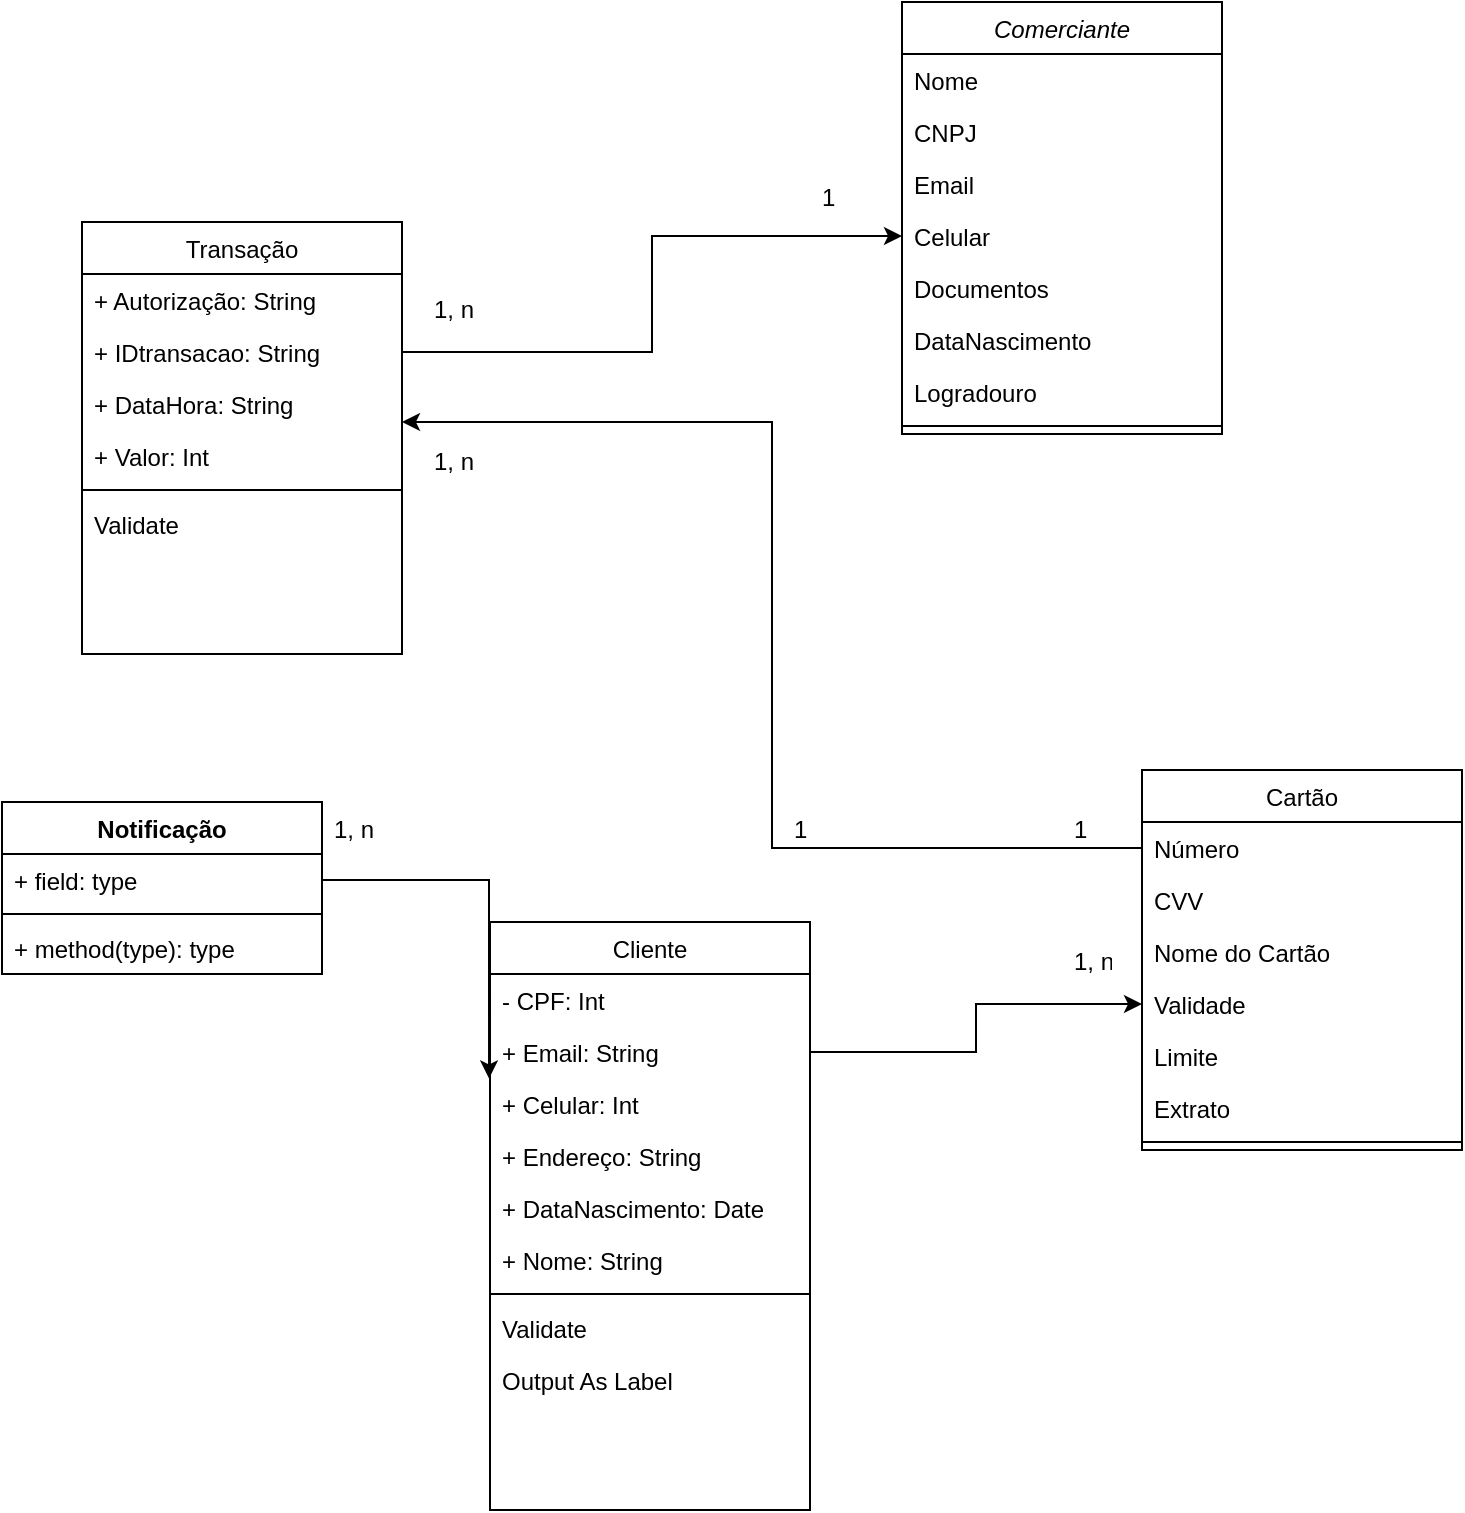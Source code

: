 <mxfile version="24.7.6">
  <diagram id="C5RBs43oDa-KdzZeNtuy" name="Page-1">
    <mxGraphModel dx="839" dy="454" grid="1" gridSize="10" guides="1" tooltips="1" connect="1" arrows="1" fold="1" page="1" pageScale="1" pageWidth="827" pageHeight="1169" background="none" math="0" shadow="0">
      <root>
        <mxCell id="WIyWlLk6GJQsqaUBKTNV-0" />
        <mxCell id="WIyWlLk6GJQsqaUBKTNV-1" parent="WIyWlLk6GJQsqaUBKTNV-0" />
        <mxCell id="zkfFHV4jXpPFQw0GAbJ--17" value="Cartão" style="swimlane;fontStyle=0;align=center;verticalAlign=top;childLayout=stackLayout;horizontal=1;startSize=26;horizontalStack=0;resizeParent=1;resizeLast=0;collapsible=1;marginBottom=0;rounded=0;shadow=0;strokeWidth=1;" parent="WIyWlLk6GJQsqaUBKTNV-1" vertex="1">
          <mxGeometry x="580" y="394" width="160" height="190" as="geometry">
            <mxRectangle x="550" y="140" width="160" height="26" as="alternateBounds" />
          </mxGeometry>
        </mxCell>
        <mxCell id="zkfFHV4jXpPFQw0GAbJ--18" value="Número" style="text;align=left;verticalAlign=top;spacingLeft=4;spacingRight=4;overflow=hidden;rotatable=0;points=[[0,0.5],[1,0.5]];portConstraint=eastwest;" parent="zkfFHV4jXpPFQw0GAbJ--17" vertex="1">
          <mxGeometry y="26" width="160" height="26" as="geometry" />
        </mxCell>
        <mxCell id="zkfFHV4jXpPFQw0GAbJ--19" value="CVV" style="text;align=left;verticalAlign=top;spacingLeft=4;spacingRight=4;overflow=hidden;rotatable=0;points=[[0,0.5],[1,0.5]];portConstraint=eastwest;rounded=0;shadow=0;html=0;" parent="zkfFHV4jXpPFQw0GAbJ--17" vertex="1">
          <mxGeometry y="52" width="160" height="26" as="geometry" />
        </mxCell>
        <mxCell id="zkfFHV4jXpPFQw0GAbJ--20" value="Nome do Cartão" style="text;align=left;verticalAlign=top;spacingLeft=4;spacingRight=4;overflow=hidden;rotatable=0;points=[[0,0.5],[1,0.5]];portConstraint=eastwest;rounded=0;shadow=0;html=0;" parent="zkfFHV4jXpPFQw0GAbJ--17" vertex="1">
          <mxGeometry y="78" width="160" height="26" as="geometry" />
        </mxCell>
        <mxCell id="zkfFHV4jXpPFQw0GAbJ--21" value="Validade" style="text;align=left;verticalAlign=top;spacingLeft=4;spacingRight=4;overflow=hidden;rotatable=0;points=[[0,0.5],[1,0.5]];portConstraint=eastwest;rounded=0;shadow=0;html=0;" parent="zkfFHV4jXpPFQw0GAbJ--17" vertex="1">
          <mxGeometry y="104" width="160" height="26" as="geometry" />
        </mxCell>
        <mxCell id="eH5HiRFZBfSwom5E0LmR-45" value="Limite" style="text;align=left;verticalAlign=top;spacingLeft=4;spacingRight=4;overflow=hidden;rotatable=0;points=[[0,0.5],[1,0.5]];portConstraint=eastwest;rounded=0;shadow=0;html=0;" parent="zkfFHV4jXpPFQw0GAbJ--17" vertex="1">
          <mxGeometry y="130" width="160" height="26" as="geometry" />
        </mxCell>
        <mxCell id="eH5HiRFZBfSwom5E0LmR-55" value="Extrato" style="text;align=left;verticalAlign=top;spacingLeft=4;spacingRight=4;overflow=hidden;rotatable=0;points=[[0,0.5],[1,0.5]];portConstraint=eastwest;rounded=0;shadow=0;html=0;" parent="zkfFHV4jXpPFQw0GAbJ--17" vertex="1">
          <mxGeometry y="156" width="160" height="26" as="geometry" />
        </mxCell>
        <mxCell id="zkfFHV4jXpPFQw0GAbJ--23" value="" style="line;html=1;strokeWidth=1;align=left;verticalAlign=middle;spacingTop=-1;spacingLeft=3;spacingRight=3;rotatable=0;labelPosition=right;points=[];portConstraint=eastwest;" parent="zkfFHV4jXpPFQw0GAbJ--17" vertex="1">
          <mxGeometry y="182" width="160" height="8" as="geometry" />
        </mxCell>
        <mxCell id="eH5HiRFZBfSwom5E0LmR-21" value="Transação" style="swimlane;fontStyle=0;align=center;verticalAlign=top;childLayout=stackLayout;horizontal=1;startSize=26;horizontalStack=0;resizeParent=1;resizeLast=0;collapsible=1;marginBottom=0;rounded=0;shadow=0;strokeWidth=1;" parent="WIyWlLk6GJQsqaUBKTNV-1" vertex="1">
          <mxGeometry x="50" y="120" width="160" height="216" as="geometry">
            <mxRectangle x="550" y="140" width="160" height="26" as="alternateBounds" />
          </mxGeometry>
        </mxCell>
        <mxCell id="eH5HiRFZBfSwom5E0LmR-22" value="+ Autorização: String" style="text;align=left;verticalAlign=top;spacingLeft=4;spacingRight=4;overflow=hidden;rotatable=0;points=[[0,0.5],[1,0.5]];portConstraint=eastwest;" parent="eH5HiRFZBfSwom5E0LmR-21" vertex="1">
          <mxGeometry y="26" width="160" height="26" as="geometry" />
        </mxCell>
        <mxCell id="eH5HiRFZBfSwom5E0LmR-23" value="+ IDtransacao: String" style="text;align=left;verticalAlign=top;spacingLeft=4;spacingRight=4;overflow=hidden;rotatable=0;points=[[0,0.5],[1,0.5]];portConstraint=eastwest;rounded=0;shadow=0;html=0;" parent="eH5HiRFZBfSwom5E0LmR-21" vertex="1">
          <mxGeometry y="52" width="160" height="26" as="geometry" />
        </mxCell>
        <mxCell id="eH5HiRFZBfSwom5E0LmR-25" value="+ DataHora: String" style="text;align=left;verticalAlign=top;spacingLeft=4;spacingRight=4;overflow=hidden;rotatable=0;points=[[0,0.5],[1,0.5]];portConstraint=eastwest;rounded=0;shadow=0;html=0;" parent="eH5HiRFZBfSwom5E0LmR-21" vertex="1">
          <mxGeometry y="78" width="160" height="26" as="geometry" />
        </mxCell>
        <mxCell id="eH5HiRFZBfSwom5E0LmR-26" value="+ Valor: Int" style="text;align=left;verticalAlign=top;spacingLeft=4;spacingRight=4;overflow=hidden;rotatable=0;points=[[0,0.5],[1,0.5]];portConstraint=eastwest;rounded=0;shadow=0;html=0;" parent="eH5HiRFZBfSwom5E0LmR-21" vertex="1">
          <mxGeometry y="104" width="160" height="26" as="geometry" />
        </mxCell>
        <mxCell id="eH5HiRFZBfSwom5E0LmR-27" value="" style="line;html=1;strokeWidth=1;align=left;verticalAlign=middle;spacingTop=-1;spacingLeft=3;spacingRight=3;rotatable=0;labelPosition=right;points=[];portConstraint=eastwest;" parent="eH5HiRFZBfSwom5E0LmR-21" vertex="1">
          <mxGeometry y="130" width="160" height="8" as="geometry" />
        </mxCell>
        <mxCell id="eH5HiRFZBfSwom5E0LmR-28" value="Validate" style="text;align=left;verticalAlign=top;spacingLeft=4;spacingRight=4;overflow=hidden;rotatable=0;points=[[0,0.5],[1,0.5]];portConstraint=eastwest;" parent="eH5HiRFZBfSwom5E0LmR-21" vertex="1">
          <mxGeometry y="138" width="160" height="26" as="geometry" />
        </mxCell>
        <mxCell id="eH5HiRFZBfSwom5E0LmR-41" value="Notificação" style="swimlane;fontStyle=1;align=center;verticalAlign=top;childLayout=stackLayout;horizontal=1;startSize=26;horizontalStack=0;resizeParent=1;resizeParentMax=0;resizeLast=0;collapsible=1;marginBottom=0;whiteSpace=wrap;html=1;" parent="WIyWlLk6GJQsqaUBKTNV-1" vertex="1">
          <mxGeometry x="10" y="410" width="160" height="86" as="geometry" />
        </mxCell>
        <mxCell id="eH5HiRFZBfSwom5E0LmR-42" value="+ field: type" style="text;strokeColor=none;fillColor=none;align=left;verticalAlign=top;spacingLeft=4;spacingRight=4;overflow=hidden;rotatable=0;points=[[0,0.5],[1,0.5]];portConstraint=eastwest;whiteSpace=wrap;html=1;" parent="eH5HiRFZBfSwom5E0LmR-41" vertex="1">
          <mxGeometry y="26" width="160" height="26" as="geometry" />
        </mxCell>
        <mxCell id="eH5HiRFZBfSwom5E0LmR-43" value="" style="line;strokeWidth=1;fillColor=none;align=left;verticalAlign=middle;spacingTop=-1;spacingLeft=3;spacingRight=3;rotatable=0;labelPosition=right;points=[];portConstraint=eastwest;strokeColor=inherit;" parent="eH5HiRFZBfSwom5E0LmR-41" vertex="1">
          <mxGeometry y="52" width="160" height="8" as="geometry" />
        </mxCell>
        <mxCell id="eH5HiRFZBfSwom5E0LmR-44" value="+ method(type): type" style="text;strokeColor=none;fillColor=none;align=left;verticalAlign=top;spacingLeft=4;spacingRight=4;overflow=hidden;rotatable=0;points=[[0,0.5],[1,0.5]];portConstraint=eastwest;whiteSpace=wrap;html=1;" parent="eH5HiRFZBfSwom5E0LmR-41" vertex="1">
          <mxGeometry y="60" width="160" height="26" as="geometry" />
        </mxCell>
        <mxCell id="eH5HiRFZBfSwom5E0LmR-46" value="Comerciante" style="swimlane;fontStyle=2;align=center;verticalAlign=top;childLayout=stackLayout;horizontal=1;startSize=26;horizontalStack=0;resizeParent=1;resizeLast=0;collapsible=1;marginBottom=0;rounded=0;shadow=0;strokeWidth=1;" parent="WIyWlLk6GJQsqaUBKTNV-1" vertex="1">
          <mxGeometry x="460" y="10" width="160" height="216" as="geometry">
            <mxRectangle x="230" y="140" width="160" height="26" as="alternateBounds" />
          </mxGeometry>
        </mxCell>
        <mxCell id="eH5HiRFZBfSwom5E0LmR-47" value="Nome " style="text;align=left;verticalAlign=top;spacingLeft=4;spacingRight=4;overflow=hidden;rotatable=0;points=[[0,0.5],[1,0.5]];portConstraint=eastwest;" parent="eH5HiRFZBfSwom5E0LmR-46" vertex="1">
          <mxGeometry y="26" width="160" height="26" as="geometry" />
        </mxCell>
        <mxCell id="eH5HiRFZBfSwom5E0LmR-48" value="CNPJ" style="text;align=left;verticalAlign=top;spacingLeft=4;spacingRight=4;overflow=hidden;rotatable=0;points=[[0,0.5],[1,0.5]];portConstraint=eastwest;rounded=0;shadow=0;html=0;" parent="eH5HiRFZBfSwom5E0LmR-46" vertex="1">
          <mxGeometry y="52" width="160" height="26" as="geometry" />
        </mxCell>
        <mxCell id="eH5HiRFZBfSwom5E0LmR-49" value="Email" style="text;align=left;verticalAlign=top;spacingLeft=4;spacingRight=4;overflow=hidden;rotatable=0;points=[[0,0.5],[1,0.5]];portConstraint=eastwest;rounded=0;shadow=0;html=0;" parent="eH5HiRFZBfSwom5E0LmR-46" vertex="1">
          <mxGeometry y="78" width="160" height="26" as="geometry" />
        </mxCell>
        <mxCell id="eH5HiRFZBfSwom5E0LmR-50" value="Celular" style="text;align=left;verticalAlign=top;spacingLeft=4;spacingRight=4;overflow=hidden;rotatable=0;points=[[0,0.5],[1,0.5]];portConstraint=eastwest;rounded=0;shadow=0;html=0;" parent="eH5HiRFZBfSwom5E0LmR-46" vertex="1">
          <mxGeometry y="104" width="160" height="26" as="geometry" />
        </mxCell>
        <mxCell id="eH5HiRFZBfSwom5E0LmR-51" value="Documentos" style="text;align=left;verticalAlign=top;spacingLeft=4;spacingRight=4;overflow=hidden;rotatable=0;points=[[0,0.5],[1,0.5]];portConstraint=eastwest;rounded=0;shadow=0;html=0;" parent="eH5HiRFZBfSwom5E0LmR-46" vertex="1">
          <mxGeometry y="130" width="160" height="26" as="geometry" />
        </mxCell>
        <mxCell id="eH5HiRFZBfSwom5E0LmR-52" value="DataNascimento" style="text;align=left;verticalAlign=top;spacingLeft=4;spacingRight=4;overflow=hidden;rotatable=0;points=[[0,0.5],[1,0.5]];portConstraint=eastwest;rounded=0;shadow=0;html=0;" parent="eH5HiRFZBfSwom5E0LmR-46" vertex="1">
          <mxGeometry y="156" width="160" height="26" as="geometry" />
        </mxCell>
        <mxCell id="eH5HiRFZBfSwom5E0LmR-53" value="Logradouro" style="text;align=left;verticalAlign=top;spacingLeft=4;spacingRight=4;overflow=hidden;rotatable=0;points=[[0,0.5],[1,0.5]];portConstraint=eastwest;rounded=0;shadow=0;html=0;" parent="eH5HiRFZBfSwom5E0LmR-46" vertex="1">
          <mxGeometry y="182" width="160" height="26" as="geometry" />
        </mxCell>
        <mxCell id="eH5HiRFZBfSwom5E0LmR-54" value="" style="line;html=1;strokeWidth=1;align=left;verticalAlign=middle;spacingTop=-1;spacingLeft=3;spacingRight=3;rotatable=0;labelPosition=right;points=[];portConstraint=eastwest;" parent="eH5HiRFZBfSwom5E0LmR-46" vertex="1">
          <mxGeometry y="208" width="160" height="8" as="geometry" />
        </mxCell>
        <mxCell id="eH5HiRFZBfSwom5E0LmR-66" value="Cliente" style="swimlane;fontStyle=0;align=center;verticalAlign=top;childLayout=stackLayout;horizontal=1;startSize=26;horizontalStack=0;resizeParent=1;resizeLast=0;collapsible=1;marginBottom=0;rounded=0;shadow=0;strokeWidth=1;" parent="WIyWlLk6GJQsqaUBKTNV-1" vertex="1">
          <mxGeometry x="254" y="470" width="160" height="294" as="geometry">
            <mxRectangle x="550" y="140" width="160" height="26" as="alternateBounds" />
          </mxGeometry>
        </mxCell>
        <mxCell id="eH5HiRFZBfSwom5E0LmR-81" value="- CPF: Int" style="text;align=left;verticalAlign=top;spacingLeft=4;spacingRight=4;overflow=hidden;rotatable=0;points=[[0,0.5],[1,0.5]];portConstraint=eastwest;rounded=0;shadow=0;html=0;" parent="eH5HiRFZBfSwom5E0LmR-66" vertex="1">
          <mxGeometry y="26" width="160" height="26" as="geometry" />
        </mxCell>
        <mxCell id="eH5HiRFZBfSwom5E0LmR-82" value="+ Email: String" style="text;align=left;verticalAlign=top;spacingLeft=4;spacingRight=4;overflow=hidden;rotatable=0;points=[[0,0.5],[1,0.5]];portConstraint=eastwest;rounded=0;shadow=0;html=0;" parent="eH5HiRFZBfSwom5E0LmR-66" vertex="1">
          <mxGeometry y="52" width="160" height="26" as="geometry" />
        </mxCell>
        <mxCell id="eH5HiRFZBfSwom5E0LmR-83" value="+ Celular: Int" style="text;align=left;verticalAlign=top;spacingLeft=4;spacingRight=4;overflow=hidden;rotatable=0;points=[[0,0.5],[1,0.5]];portConstraint=eastwest;rounded=0;shadow=0;html=0;" parent="eH5HiRFZBfSwom5E0LmR-66" vertex="1">
          <mxGeometry y="78" width="160" height="26" as="geometry" />
        </mxCell>
        <mxCell id="eH5HiRFZBfSwom5E0LmR-85" value="+ Endereço: String" style="text;align=left;verticalAlign=top;spacingLeft=4;spacingRight=4;overflow=hidden;rotatable=0;points=[[0,0.5],[1,0.5]];portConstraint=eastwest;rounded=0;shadow=0;html=0;" parent="eH5HiRFZBfSwom5E0LmR-66" vertex="1">
          <mxGeometry y="104" width="160" height="26" as="geometry" />
        </mxCell>
        <mxCell id="eH5HiRFZBfSwom5E0LmR-84" value="+ DataNascimento: Date" style="text;align=left;verticalAlign=top;spacingLeft=4;spacingRight=4;overflow=hidden;rotatable=0;points=[[0,0.5],[1,0.5]];portConstraint=eastwest;rounded=0;shadow=0;html=0;" parent="eH5HiRFZBfSwom5E0LmR-66" vertex="1">
          <mxGeometry y="130" width="160" height="26" as="geometry" />
        </mxCell>
        <mxCell id="eH5HiRFZBfSwom5E0LmR-71" value="+ Nome: String" style="text;align=left;verticalAlign=top;spacingLeft=4;spacingRight=4;overflow=hidden;rotatable=0;points=[[0,0.5],[1,0.5]];portConstraint=eastwest;rounded=0;shadow=0;html=0;" parent="eH5HiRFZBfSwom5E0LmR-66" vertex="1">
          <mxGeometry y="156" width="160" height="26" as="geometry" />
        </mxCell>
        <mxCell id="eH5HiRFZBfSwom5E0LmR-72" value="" style="line;html=1;strokeWidth=1;align=left;verticalAlign=middle;spacingTop=-1;spacingLeft=3;spacingRight=3;rotatable=0;labelPosition=right;points=[];portConstraint=eastwest;" parent="eH5HiRFZBfSwom5E0LmR-66" vertex="1">
          <mxGeometry y="182" width="160" height="8" as="geometry" />
        </mxCell>
        <mxCell id="eH5HiRFZBfSwom5E0LmR-73" value="Validate" style="text;align=left;verticalAlign=top;spacingLeft=4;spacingRight=4;overflow=hidden;rotatable=0;points=[[0,0.5],[1,0.5]];portConstraint=eastwest;" parent="eH5HiRFZBfSwom5E0LmR-66" vertex="1">
          <mxGeometry y="190" width="160" height="26" as="geometry" />
        </mxCell>
        <mxCell id="eH5HiRFZBfSwom5E0LmR-74" value="Output As Label" style="text;align=left;verticalAlign=top;spacingLeft=4;spacingRight=4;overflow=hidden;rotatable=0;points=[[0,0.5],[1,0.5]];portConstraint=eastwest;" parent="eH5HiRFZBfSwom5E0LmR-66" vertex="1">
          <mxGeometry y="216" width="160" height="26" as="geometry" />
        </mxCell>
        <mxCell id="eH5HiRFZBfSwom5E0LmR-89" style="edgeStyle=orthogonalEdgeStyle;rounded=0;orthogonalLoop=1;jettySize=auto;html=1;entryX=0;entryY=0.5;entryDx=0;entryDy=0;targetPerimeterSpacing=0;" parent="WIyWlLk6GJQsqaUBKTNV-1" source="eH5HiRFZBfSwom5E0LmR-82" target="zkfFHV4jXpPFQw0GAbJ--21" edge="1">
          <mxGeometry relative="1" as="geometry">
            <mxPoint x="530" y="526" as="targetPoint" />
          </mxGeometry>
        </mxCell>
        <mxCell id="eH5HiRFZBfSwom5E0LmR-90" value="1" style="text;align=left;verticalAlign=top;spacingLeft=4;spacingRight=4;overflow=hidden;rotatable=0;points=[[0,0.5],[1,0.5]];portConstraint=eastwest;rounded=0;shadow=0;html=0;" parent="WIyWlLk6GJQsqaUBKTNV-1" vertex="1">
          <mxGeometry x="400" y="410" width="76" height="26" as="geometry" />
        </mxCell>
        <mxCell id="eH5HiRFZBfSwom5E0LmR-92" value="1, n" style="text;align=left;verticalAlign=top;spacingLeft=4;spacingRight=4;overflow=hidden;rotatable=0;points=[[0,0.5],[1,0.5]];portConstraint=eastwest;rounded=0;shadow=0;html=0;" parent="WIyWlLk6GJQsqaUBKTNV-1" vertex="1">
          <mxGeometry x="540" y="476" width="30" height="26" as="geometry" />
        </mxCell>
        <mxCell id="eH5HiRFZBfSwom5E0LmR-94" style="edgeStyle=orthogonalEdgeStyle;rounded=0;orthogonalLoop=1;jettySize=auto;html=1;exitX=1;exitY=0.5;exitDx=0;exitDy=0;" parent="WIyWlLk6GJQsqaUBKTNV-1" source="eH5HiRFZBfSwom5E0LmR-23" target="eH5HiRFZBfSwom5E0LmR-50" edge="1">
          <mxGeometry relative="1" as="geometry" />
        </mxCell>
        <mxCell id="eH5HiRFZBfSwom5E0LmR-95" value="1, n" style="text;align=left;verticalAlign=top;spacingLeft=4;spacingRight=4;overflow=hidden;rotatable=0;points=[[0,0.5],[1,0.5]];portConstraint=eastwest;rounded=0;shadow=0;html=0;" parent="WIyWlLk6GJQsqaUBKTNV-1" vertex="1">
          <mxGeometry x="220" y="226" width="76" height="26" as="geometry" />
        </mxCell>
        <mxCell id="eH5HiRFZBfSwom5E0LmR-96" value="1" style="text;align=left;verticalAlign=top;spacingLeft=4;spacingRight=4;overflow=hidden;rotatable=0;points=[[0,0.5],[1,0.5]];portConstraint=eastwest;rounded=0;shadow=0;html=0;" parent="WIyWlLk6GJQsqaUBKTNV-1" vertex="1">
          <mxGeometry x="414" y="94" width="76" height="26" as="geometry" />
        </mxCell>
        <mxCell id="eH5HiRFZBfSwom5E0LmR-97" value="1" style="text;align=left;verticalAlign=top;spacingLeft=4;spacingRight=4;overflow=hidden;rotatable=0;points=[[0,0.5],[1,0.5]];portConstraint=eastwest;rounded=0;shadow=0;html=0;" parent="WIyWlLk6GJQsqaUBKTNV-1" vertex="1">
          <mxGeometry x="540" y="410" width="76" height="26" as="geometry" />
        </mxCell>
        <mxCell id="eH5HiRFZBfSwom5E0LmR-98" value="1, n" style="text;align=left;verticalAlign=top;spacingLeft=4;spacingRight=4;overflow=hidden;rotatable=0;points=[[0,0.5],[1,0.5]];portConstraint=eastwest;rounded=0;shadow=0;html=0;" parent="WIyWlLk6GJQsqaUBKTNV-1" vertex="1">
          <mxGeometry x="220" y="150" width="76" height="26" as="geometry" />
        </mxCell>
        <mxCell id="eH5HiRFZBfSwom5E0LmR-100" style="edgeStyle=orthogonalEdgeStyle;rounded=0;orthogonalLoop=1;jettySize=auto;html=1;exitX=1;exitY=0.5;exitDx=0;exitDy=0;entryX=-0.003;entryY=0.009;entryDx=0;entryDy=0;entryPerimeter=0;" parent="WIyWlLk6GJQsqaUBKTNV-1" source="eH5HiRFZBfSwom5E0LmR-42" target="eH5HiRFZBfSwom5E0LmR-83" edge="1">
          <mxGeometry relative="1" as="geometry">
            <Array as="points">
              <mxPoint x="253" y="449" />
            </Array>
          </mxGeometry>
        </mxCell>
        <mxCell id="eH5HiRFZBfSwom5E0LmR-101" value="1, n" style="text;align=left;verticalAlign=top;spacingLeft=4;spacingRight=4;overflow=hidden;rotatable=0;points=[[0,0.5],[1,0.5]];portConstraint=eastwest;rounded=0;shadow=0;html=0;" parent="WIyWlLk6GJQsqaUBKTNV-1" vertex="1">
          <mxGeometry x="170" y="410" width="76" height="26" as="geometry" />
        </mxCell>
        <mxCell id="eH5HiRFZBfSwom5E0LmR-104" style="edgeStyle=orthogonalEdgeStyle;rounded=0;orthogonalLoop=1;jettySize=auto;html=1;exitX=0;exitY=0.5;exitDx=0;exitDy=0;entryX=1;entryY=0.846;entryDx=0;entryDy=0;entryPerimeter=0;" parent="WIyWlLk6GJQsqaUBKTNV-1" source="zkfFHV4jXpPFQw0GAbJ--18" target="eH5HiRFZBfSwom5E0LmR-25" edge="1">
          <mxGeometry relative="1" as="geometry" />
        </mxCell>
      </root>
    </mxGraphModel>
  </diagram>
</mxfile>
